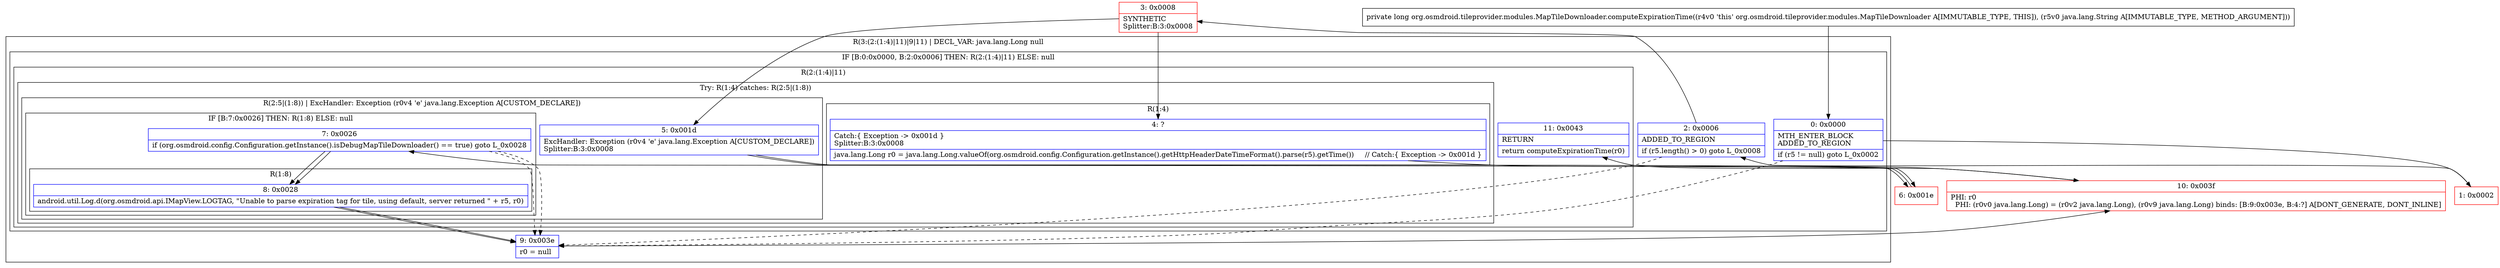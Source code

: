 digraph "CFG fororg.osmdroid.tileprovider.modules.MapTileDownloader.computeExpirationTime(Ljava\/lang\/String;)J" {
subgraph cluster_Region_1380775197 {
label = "R(3:(2:(1:4)|11)|9|11) | DECL_VAR: java.lang.Long null\l";
node [shape=record,color=blue];
subgraph cluster_IfRegion_1532067328 {
label = "IF [B:0:0x0000, B:2:0x0006] THEN: R(2:(1:4)|11) ELSE: null";
node [shape=record,color=blue];
Node_0 [shape=record,label="{0\:\ 0x0000|MTH_ENTER_BLOCK\lADDED_TO_REGION\l|if (r5 != null) goto L_0x0002\l}"];
Node_2 [shape=record,label="{2\:\ 0x0006|ADDED_TO_REGION\l|if (r5.length() \> 0) goto L_0x0008\l}"];
subgraph cluster_Region_1207811437 {
label = "R(2:(1:4)|11)";
node [shape=record,color=blue];
subgraph cluster_TryCatchRegion_1741200826 {
label = "Try: R(1:4) catches: R(2:5|(1:8))";
node [shape=record,color=blue];
subgraph cluster_Region_826649830 {
label = "R(1:4)";
node [shape=record,color=blue];
Node_4 [shape=record,label="{4\:\ ?|Catch:\{ Exception \-\> 0x001d \}\lSplitter:B:3:0x0008\l|java.lang.Long r0 = java.lang.Long.valueOf(org.osmdroid.config.Configuration.getInstance().getHttpHeaderDateTimeFormat().parse(r5).getTime())     \/\/ Catch:\{ Exception \-\> 0x001d \}\l}"];
}
subgraph cluster_Region_939912283 {
label = "R(2:5|(1:8)) | ExcHandler: Exception (r0v4 'e' java.lang.Exception A[CUSTOM_DECLARE])\l";
node [shape=record,color=blue];
Node_5 [shape=record,label="{5\:\ 0x001d|ExcHandler: Exception (r0v4 'e' java.lang.Exception A[CUSTOM_DECLARE])\lSplitter:B:3:0x0008\l}"];
subgraph cluster_IfRegion_1752445989 {
label = "IF [B:7:0x0026] THEN: R(1:8) ELSE: null";
node [shape=record,color=blue];
Node_7 [shape=record,label="{7\:\ 0x0026|if (org.osmdroid.config.Configuration.getInstance().isDebugMapTileDownloader() == true) goto L_0x0028\l}"];
subgraph cluster_Region_1120463507 {
label = "R(1:8)";
node [shape=record,color=blue];
Node_8 [shape=record,label="{8\:\ 0x0028|android.util.Log.d(org.osmdroid.api.IMapView.LOGTAG, \"Unable to parse expiration tag for tile, using default, server returned \" + r5, r0)\l}"];
}
}
}
}
Node_11 [shape=record,label="{11\:\ 0x0043|RETURN\l|return computeExpirationTime(r0)\l}"];
}
}
Node_9 [shape=record,label="{9\:\ 0x003e|r0 = null\l}"];
Node_11 [shape=record,label="{11\:\ 0x0043|RETURN\l|return computeExpirationTime(r0)\l}"];
}
subgraph cluster_Region_939912283 {
label = "R(2:5|(1:8)) | ExcHandler: Exception (r0v4 'e' java.lang.Exception A[CUSTOM_DECLARE])\l";
node [shape=record,color=blue];
Node_5 [shape=record,label="{5\:\ 0x001d|ExcHandler: Exception (r0v4 'e' java.lang.Exception A[CUSTOM_DECLARE])\lSplitter:B:3:0x0008\l}"];
subgraph cluster_IfRegion_1752445989 {
label = "IF [B:7:0x0026] THEN: R(1:8) ELSE: null";
node [shape=record,color=blue];
Node_7 [shape=record,label="{7\:\ 0x0026|if (org.osmdroid.config.Configuration.getInstance().isDebugMapTileDownloader() == true) goto L_0x0028\l}"];
subgraph cluster_Region_1120463507 {
label = "R(1:8)";
node [shape=record,color=blue];
Node_8 [shape=record,label="{8\:\ 0x0028|android.util.Log.d(org.osmdroid.api.IMapView.LOGTAG, \"Unable to parse expiration tag for tile, using default, server returned \" + r5, r0)\l}"];
}
}
}
Node_1 [shape=record,color=red,label="{1\:\ 0x0002}"];
Node_3 [shape=record,color=red,label="{3\:\ 0x0008|SYNTHETIC\lSplitter:B:3:0x0008\l}"];
Node_6 [shape=record,color=red,label="{6\:\ 0x001e}"];
Node_10 [shape=record,color=red,label="{10\:\ 0x003f|PHI: r0 \l  PHI: (r0v0 java.lang.Long) = (r0v2 java.lang.Long), (r0v9 java.lang.Long) binds: [B:9:0x003e, B:4:?] A[DONT_GENERATE, DONT_INLINE]\l}"];
MethodNode[shape=record,label="{private long org.osmdroid.tileprovider.modules.MapTileDownloader.computeExpirationTime((r4v0 'this' org.osmdroid.tileprovider.modules.MapTileDownloader A[IMMUTABLE_TYPE, THIS]), (r5v0 java.lang.String A[IMMUTABLE_TYPE, METHOD_ARGUMENT])) }"];
MethodNode -> Node_0;
Node_0 -> Node_1;
Node_0 -> Node_9[style=dashed];
Node_2 -> Node_3;
Node_2 -> Node_9[style=dashed];
Node_4 -> Node_10;
Node_5 -> Node_6;
Node_7 -> Node_8;
Node_7 -> Node_9[style=dashed];
Node_8 -> Node_9;
Node_9 -> Node_10;
Node_5 -> Node_6;
Node_7 -> Node_8;
Node_7 -> Node_9[style=dashed];
Node_8 -> Node_9;
Node_1 -> Node_2;
Node_3 -> Node_4;
Node_3 -> Node_5;
Node_6 -> Node_7;
Node_10 -> Node_11;
}

